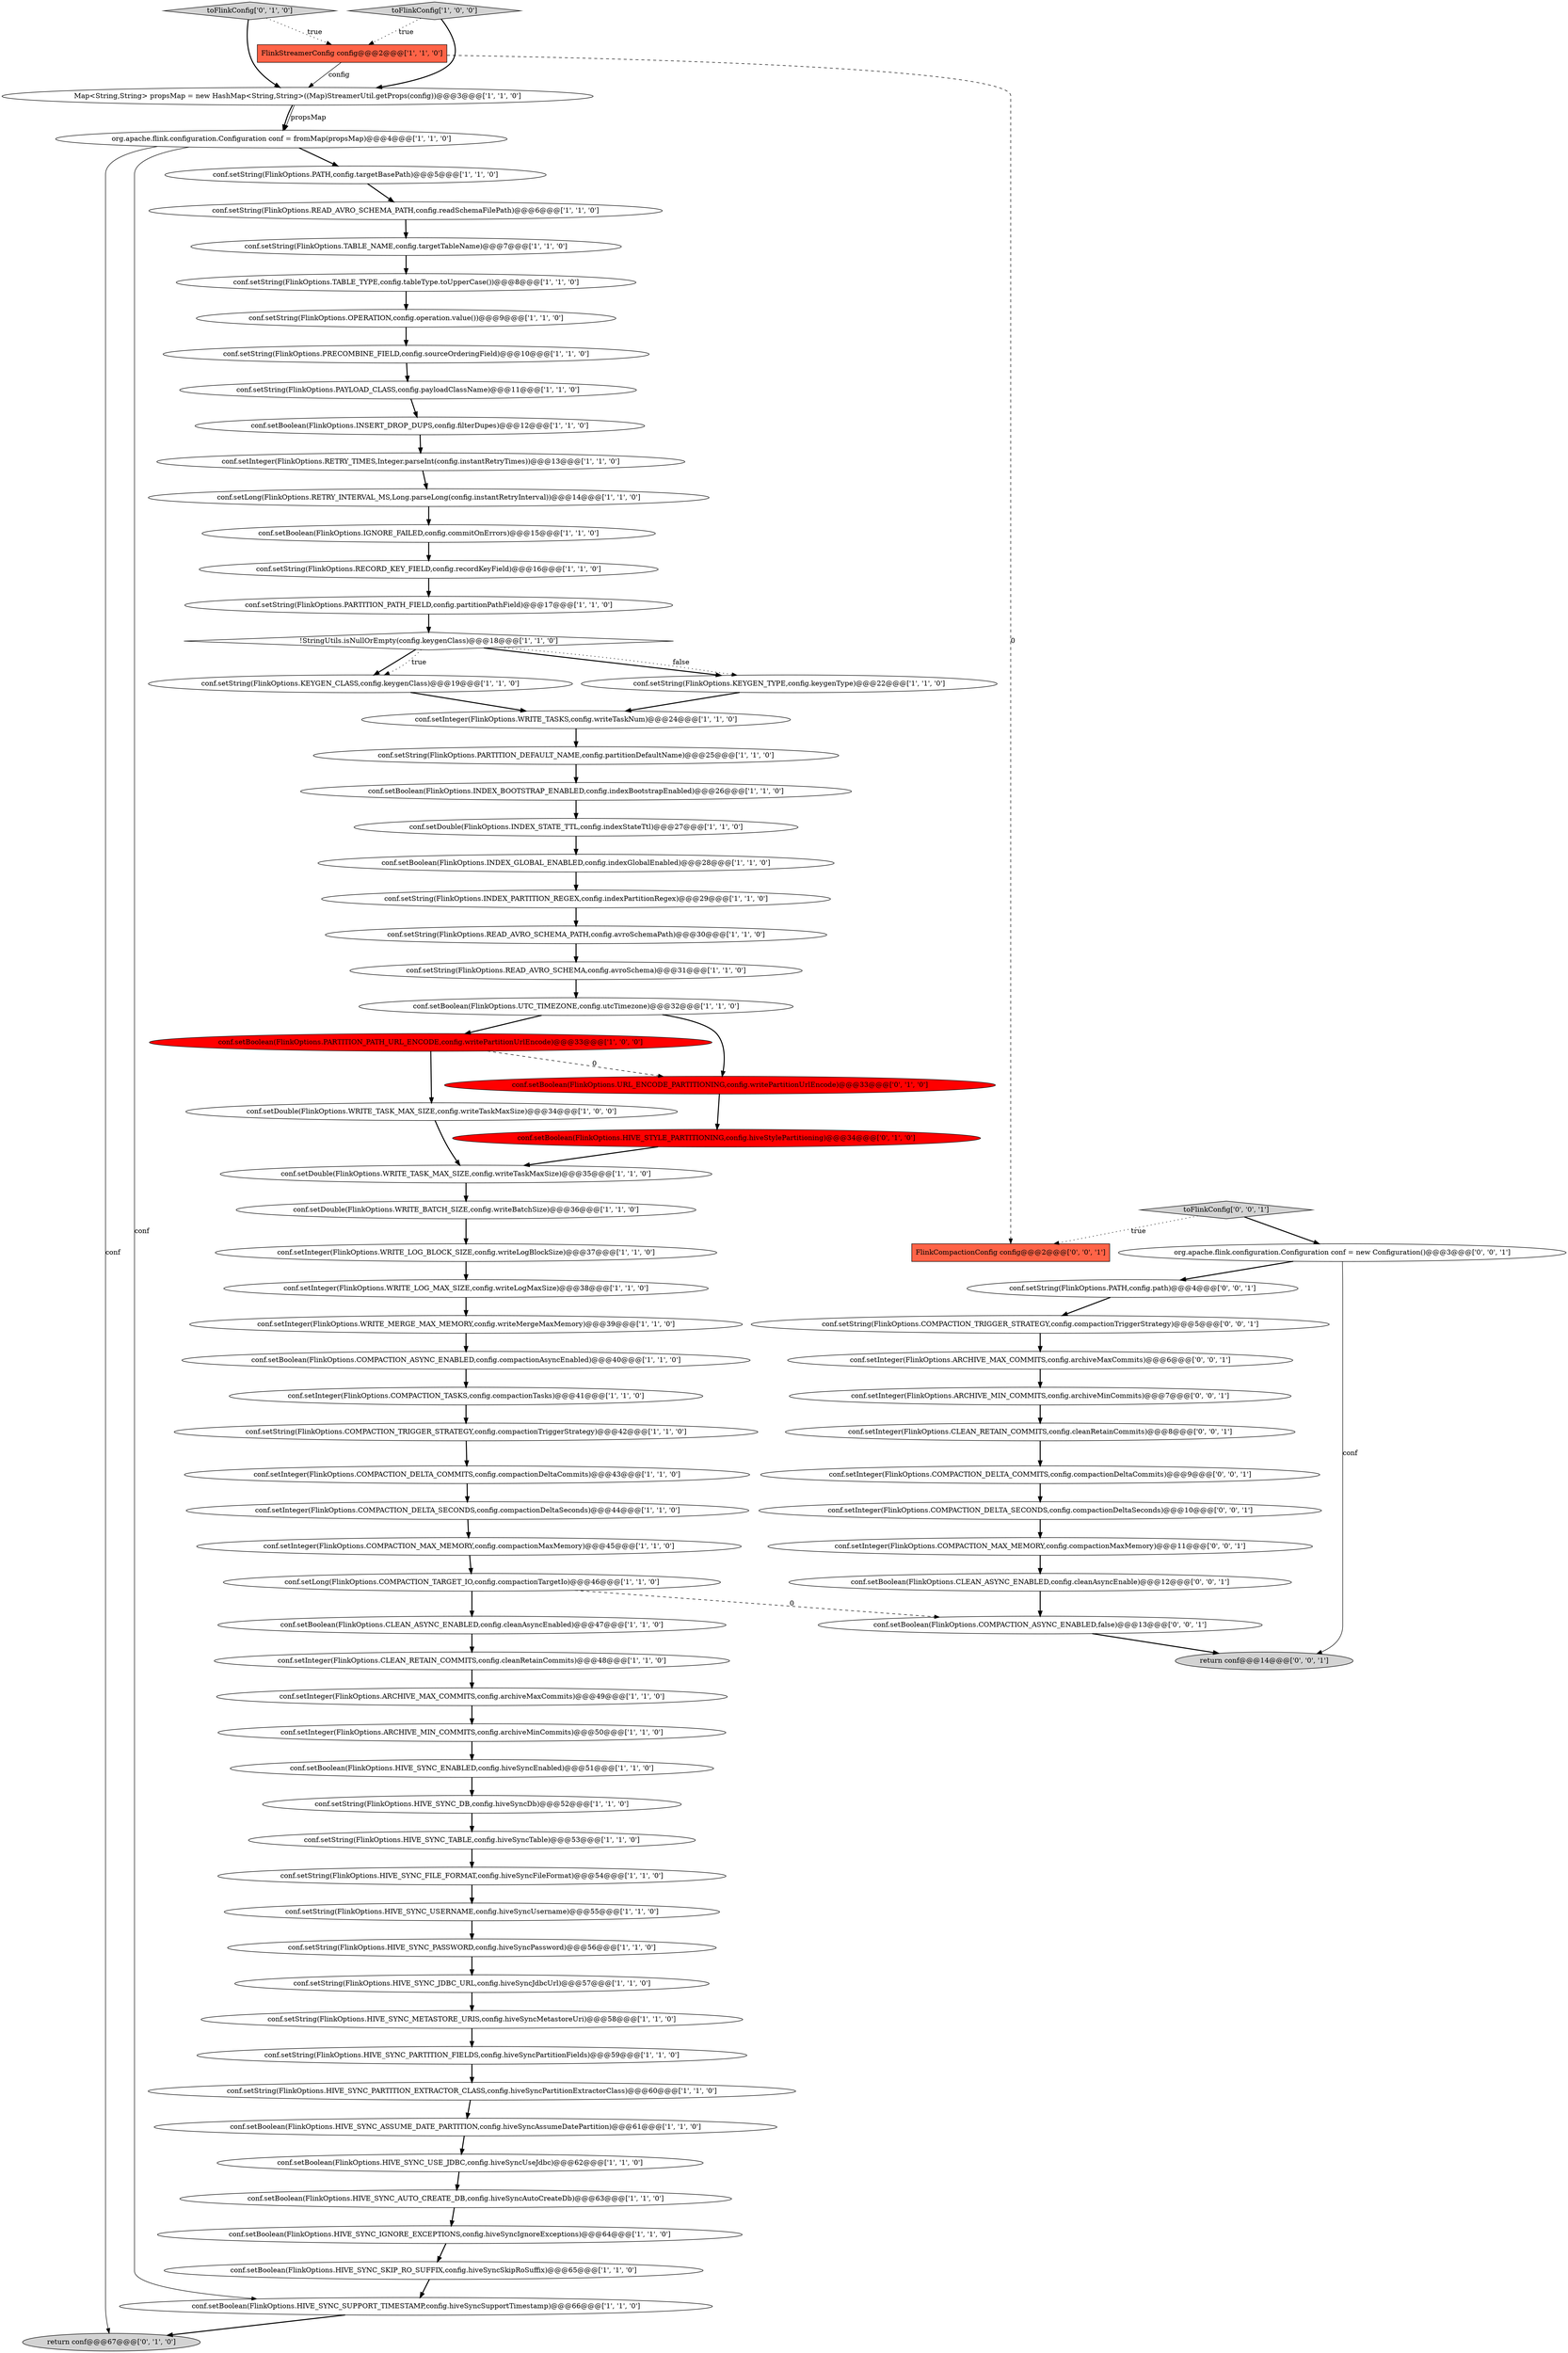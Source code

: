 digraph {
40 [style = filled, label = "conf.setBoolean(FlinkOptions.INDEX_GLOBAL_ENABLED,config.indexGlobalEnabled)@@@28@@@['1', '1', '0']", fillcolor = white, shape = ellipse image = "AAA0AAABBB1BBB"];
37 [style = filled, label = "!StringUtils.isNullOrEmpty(config.keygenClass)@@@18@@@['1', '1', '0']", fillcolor = white, shape = diamond image = "AAA0AAABBB1BBB"];
27 [style = filled, label = "conf.setBoolean(FlinkOptions.HIVE_SYNC_ASSUME_DATE_PARTITION,config.hiveSyncAssumeDatePartition)@@@61@@@['1', '1', '0']", fillcolor = white, shape = ellipse image = "AAA0AAABBB1BBB"];
80 [style = filled, label = "conf.setInteger(FlinkOptions.ARCHIVE_MAX_COMMITS,config.archiveMaxCommits)@@@6@@@['0', '0', '1']", fillcolor = white, shape = ellipse image = "AAA0AAABBB3BBB"];
4 [style = filled, label = "org.apache.flink.configuration.Configuration conf = fromMap(propsMap)@@@4@@@['1', '1', '0']", fillcolor = white, shape = ellipse image = "AAA0AAABBB1BBB"];
5 [style = filled, label = "conf.setString(FlinkOptions.HIVE_SYNC_DB,config.hiveSyncDb)@@@52@@@['1', '1', '0']", fillcolor = white, shape = ellipse image = "AAA0AAABBB1BBB"];
9 [style = filled, label = "conf.setInteger(FlinkOptions.WRITE_LOG_BLOCK_SIZE,config.writeLogBlockSize)@@@37@@@['1', '1', '0']", fillcolor = white, shape = ellipse image = "AAA0AAABBB1BBB"];
35 [style = filled, label = "conf.setBoolean(FlinkOptions.CLEAN_ASYNC_ENABLED,config.cleanAsyncEnabled)@@@47@@@['1', '1', '0']", fillcolor = white, shape = ellipse image = "AAA0AAABBB1BBB"];
56 [style = filled, label = "conf.setInteger(FlinkOptions.COMPACTION_DELTA_SECONDS,config.compactionDeltaSeconds)@@@44@@@['1', '1', '0']", fillcolor = white, shape = ellipse image = "AAA0AAABBB1BBB"];
0 [style = filled, label = "conf.setString(FlinkOptions.KEYGEN_CLASS,config.keygenClass)@@@19@@@['1', '1', '0']", fillcolor = white, shape = ellipse image = "AAA0AAABBB1BBB"];
42 [style = filled, label = "conf.setString(FlinkOptions.HIVE_SYNC_PASSWORD,config.hiveSyncPassword)@@@56@@@['1', '1', '0']", fillcolor = white, shape = ellipse image = "AAA0AAABBB1BBB"];
28 [style = filled, label = "conf.setString(FlinkOptions.READ_AVRO_SCHEMA_PATH,config.avroSchemaPath)@@@30@@@['1', '1', '0']", fillcolor = white, shape = ellipse image = "AAA0AAABBB1BBB"];
52 [style = filled, label = "conf.setBoolean(FlinkOptions.HIVE_SYNC_SUPPORT_TIMESTAMP,config.hiveSyncSupportTimestamp)@@@66@@@['1', '1', '0']", fillcolor = white, shape = ellipse image = "AAA0AAABBB1BBB"];
64 [style = filled, label = "toFlinkConfig['0', '1', '0']", fillcolor = lightgray, shape = diamond image = "AAA0AAABBB2BBB"];
46 [style = filled, label = "conf.setLong(FlinkOptions.RETRY_INTERVAL_MS,Long.parseLong(config.instantRetryInterval))@@@14@@@['1', '1', '0']", fillcolor = white, shape = ellipse image = "AAA0AAABBB1BBB"];
59 [style = filled, label = "FlinkStreamerConfig config@@@2@@@['1', '1', '0']", fillcolor = tomato, shape = box image = "AAA0AAABBB1BBB"];
70 [style = filled, label = "conf.setInteger(FlinkOptions.CLEAN_RETAIN_COMMITS,config.cleanRetainCommits)@@@8@@@['0', '0', '1']", fillcolor = white, shape = ellipse image = "AAA0AAABBB3BBB"];
71 [style = filled, label = "FlinkCompactionConfig config@@@2@@@['0', '0', '1']", fillcolor = tomato, shape = box image = "AAA0AAABBB3BBB"];
43 [style = filled, label = "conf.setString(FlinkOptions.OPERATION,config.operation.value())@@@9@@@['1', '1', '0']", fillcolor = white, shape = ellipse image = "AAA0AAABBB1BBB"];
48 [style = filled, label = "conf.setDouble(FlinkOptions.WRITE_BATCH_SIZE,config.writeBatchSize)@@@36@@@['1', '1', '0']", fillcolor = white, shape = ellipse image = "AAA0AAABBB1BBB"];
23 [style = filled, label = "conf.setInteger(FlinkOptions.ARCHIVE_MAX_COMMITS,config.archiveMaxCommits)@@@49@@@['1', '1', '0']", fillcolor = white, shape = ellipse image = "AAA0AAABBB1BBB"];
25 [style = filled, label = "Map<String,String> propsMap = new HashMap<String,String>((Map)StreamerUtil.getProps(config))@@@3@@@['1', '1', '0']", fillcolor = white, shape = ellipse image = "AAA0AAABBB1BBB"];
14 [style = filled, label = "conf.setInteger(FlinkOptions.WRITE_MERGE_MAX_MEMORY,config.writeMergeMaxMemory)@@@39@@@['1', '1', '0']", fillcolor = white, shape = ellipse image = "AAA0AAABBB1BBB"];
47 [style = filled, label = "conf.setString(FlinkOptions.PARTITION_PATH_FIELD,config.partitionPathField)@@@17@@@['1', '1', '0']", fillcolor = white, shape = ellipse image = "AAA0AAABBB1BBB"];
13 [style = filled, label = "conf.setString(FlinkOptions.HIVE_SYNC_PARTITION_FIELDS,config.hiveSyncPartitionFields)@@@59@@@['1', '1', '0']", fillcolor = white, shape = ellipse image = "AAA0AAABBB1BBB"];
19 [style = filled, label = "conf.setString(FlinkOptions.COMPACTION_TRIGGER_STRATEGY,config.compactionTriggerStrategy)@@@42@@@['1', '1', '0']", fillcolor = white, shape = ellipse image = "AAA0AAABBB1BBB"];
54 [style = filled, label = "conf.setInteger(FlinkOptions.ARCHIVE_MIN_COMMITS,config.archiveMinCommits)@@@50@@@['1', '1', '0']", fillcolor = white, shape = ellipse image = "AAA0AAABBB1BBB"];
67 [style = filled, label = "conf.setInteger(FlinkOptions.COMPACTION_DELTA_COMMITS,config.compactionDeltaCommits)@@@9@@@['0', '0', '1']", fillcolor = white, shape = ellipse image = "AAA0AAABBB3BBB"];
26 [style = filled, label = "conf.setBoolean(FlinkOptions.UTC_TIMEZONE,config.utcTimezone)@@@32@@@['1', '1', '0']", fillcolor = white, shape = ellipse image = "AAA0AAABBB1BBB"];
55 [style = filled, label = "conf.setString(FlinkOptions.READ_AVRO_SCHEMA,config.avroSchema)@@@31@@@['1', '1', '0']", fillcolor = white, shape = ellipse image = "AAA0AAABBB1BBB"];
73 [style = filled, label = "conf.setInteger(FlinkOptions.ARCHIVE_MIN_COMMITS,config.archiveMinCommits)@@@7@@@['0', '0', '1']", fillcolor = white, shape = ellipse image = "AAA0AAABBB3BBB"];
74 [style = filled, label = "conf.setBoolean(FlinkOptions.COMPACTION_ASYNC_ENABLED,false)@@@13@@@['0', '0', '1']", fillcolor = white, shape = ellipse image = "AAA0AAABBB3BBB"];
16 [style = filled, label = "conf.setInteger(FlinkOptions.CLEAN_RETAIN_COMMITS,config.cleanRetainCommits)@@@48@@@['1', '1', '0']", fillcolor = white, shape = ellipse image = "AAA0AAABBB1BBB"];
7 [style = filled, label = "toFlinkConfig['1', '0', '0']", fillcolor = lightgray, shape = diamond image = "AAA0AAABBB1BBB"];
6 [style = filled, label = "conf.setString(FlinkOptions.INDEX_PARTITION_REGEX,config.indexPartitionRegex)@@@29@@@['1', '1', '0']", fillcolor = white, shape = ellipse image = "AAA0AAABBB1BBB"];
30 [style = filled, label = "conf.setString(FlinkOptions.PATH,config.targetBasePath)@@@5@@@['1', '1', '0']", fillcolor = white, shape = ellipse image = "AAA0AAABBB1BBB"];
34 [style = filled, label = "conf.setDouble(FlinkOptions.WRITE_TASK_MAX_SIZE,config.writeTaskMaxSize)@@@35@@@['1', '1', '0']", fillcolor = white, shape = ellipse image = "AAA0AAABBB1BBB"];
45 [style = filled, label = "conf.setBoolean(FlinkOptions.HIVE_SYNC_IGNORE_EXCEPTIONS,config.hiveSyncIgnoreExceptions)@@@64@@@['1', '1', '0']", fillcolor = white, shape = ellipse image = "AAA0AAABBB1BBB"];
20 [style = filled, label = "conf.setString(FlinkOptions.PRECOMBINE_FIELD,config.sourceOrderingField)@@@10@@@['1', '1', '0']", fillcolor = white, shape = ellipse image = "AAA0AAABBB1BBB"];
62 [style = filled, label = "conf.setString(FlinkOptions.HIVE_SYNC_METASTORE_URIS,config.hiveSyncMetastoreUri)@@@58@@@['1', '1', '0']", fillcolor = white, shape = ellipse image = "AAA0AAABBB1BBB"];
38 [style = filled, label = "conf.setString(FlinkOptions.PARTITION_DEFAULT_NAME,config.partitionDefaultName)@@@25@@@['1', '1', '0']", fillcolor = white, shape = ellipse image = "AAA0AAABBB1BBB"];
1 [style = filled, label = "conf.setString(FlinkOptions.PAYLOAD_CLASS,config.payloadClassName)@@@11@@@['1', '1', '0']", fillcolor = white, shape = ellipse image = "AAA0AAABBB1BBB"];
68 [style = filled, label = "return conf@@@14@@@['0', '0', '1']", fillcolor = lightgray, shape = ellipse image = "AAA0AAABBB3BBB"];
69 [style = filled, label = "conf.setString(FlinkOptions.PATH,config.path)@@@4@@@['0', '0', '1']", fillcolor = white, shape = ellipse image = "AAA0AAABBB3BBB"];
39 [style = filled, label = "conf.setBoolean(FlinkOptions.PARTITION_PATH_URL_ENCODE,config.writePartitionUrlEncode)@@@33@@@['1', '0', '0']", fillcolor = red, shape = ellipse image = "AAA1AAABBB1BBB"];
51 [style = filled, label = "conf.setString(FlinkOptions.HIVE_SYNC_JDBC_URL,config.hiveSyncJdbcUrl)@@@57@@@['1', '1', '0']", fillcolor = white, shape = ellipse image = "AAA0AAABBB1BBB"];
36 [style = filled, label = "conf.setBoolean(FlinkOptions.HIVE_SYNC_ENABLED,config.hiveSyncEnabled)@@@51@@@['1', '1', '0']", fillcolor = white, shape = ellipse image = "AAA0AAABBB1BBB"];
60 [style = filled, label = "conf.setBoolean(FlinkOptions.INDEX_BOOTSTRAP_ENABLED,config.indexBootstrapEnabled)@@@26@@@['1', '1', '0']", fillcolor = white, shape = ellipse image = "AAA0AAABBB1BBB"];
2 [style = filled, label = "conf.setInteger(FlinkOptions.COMPACTION_DELTA_COMMITS,config.compactionDeltaCommits)@@@43@@@['1', '1', '0']", fillcolor = white, shape = ellipse image = "AAA0AAABBB1BBB"];
15 [style = filled, label = "conf.setBoolean(FlinkOptions.HIVE_SYNC_SKIP_RO_SUFFIX,config.hiveSyncSkipRoSuffix)@@@65@@@['1', '1', '0']", fillcolor = white, shape = ellipse image = "AAA0AAABBB1BBB"];
17 [style = filled, label = "conf.setDouble(FlinkOptions.WRITE_TASK_MAX_SIZE,config.writeTaskMaxSize)@@@34@@@['1', '0', '0']", fillcolor = white, shape = ellipse image = "AAA0AAABBB1BBB"];
24 [style = filled, label = "conf.setString(FlinkOptions.KEYGEN_TYPE,config.keygenType)@@@22@@@['1', '1', '0']", fillcolor = white, shape = ellipse image = "AAA0AAABBB1BBB"];
44 [style = filled, label = "conf.setInteger(FlinkOptions.RETRY_TIMES,Integer.parseInt(config.instantRetryTimes))@@@13@@@['1', '1', '0']", fillcolor = white, shape = ellipse image = "AAA0AAABBB1BBB"];
75 [style = filled, label = "conf.setString(FlinkOptions.COMPACTION_TRIGGER_STRATEGY,config.compactionTriggerStrategy)@@@5@@@['0', '0', '1']", fillcolor = white, shape = ellipse image = "AAA0AAABBB3BBB"];
72 [style = filled, label = "conf.setInteger(FlinkOptions.COMPACTION_DELTA_SECONDS,config.compactionDeltaSeconds)@@@10@@@['0', '0', '1']", fillcolor = white, shape = ellipse image = "AAA0AAABBB3BBB"];
3 [style = filled, label = "conf.setString(FlinkOptions.READ_AVRO_SCHEMA_PATH,config.readSchemaFilePath)@@@6@@@['1', '1', '0']", fillcolor = white, shape = ellipse image = "AAA0AAABBB1BBB"];
21 [style = filled, label = "conf.setString(FlinkOptions.HIVE_SYNC_TABLE,config.hiveSyncTable)@@@53@@@['1', '1', '0']", fillcolor = white, shape = ellipse image = "AAA0AAABBB1BBB"];
31 [style = filled, label = "conf.setString(FlinkOptions.TABLE_NAME,config.targetTableName)@@@7@@@['1', '1', '0']", fillcolor = white, shape = ellipse image = "AAA0AAABBB1BBB"];
29 [style = filled, label = "conf.setString(FlinkOptions.HIVE_SYNC_PARTITION_EXTRACTOR_CLASS,config.hiveSyncPartitionExtractorClass)@@@60@@@['1', '1', '0']", fillcolor = white, shape = ellipse image = "AAA0AAABBB1BBB"];
11 [style = filled, label = "conf.setBoolean(FlinkOptions.HIVE_SYNC_AUTO_CREATE_DB,config.hiveSyncAutoCreateDb)@@@63@@@['1', '1', '0']", fillcolor = white, shape = ellipse image = "AAA0AAABBB1BBB"];
50 [style = filled, label = "conf.setDouble(FlinkOptions.INDEX_STATE_TTL,config.indexStateTtl)@@@27@@@['1', '1', '0']", fillcolor = white, shape = ellipse image = "AAA0AAABBB1BBB"];
53 [style = filled, label = "conf.setBoolean(FlinkOptions.IGNORE_FAILED,config.commitOnErrors)@@@15@@@['1', '1', '0']", fillcolor = white, shape = ellipse image = "AAA0AAABBB1BBB"];
65 [style = filled, label = "return conf@@@67@@@['0', '1', '0']", fillcolor = lightgray, shape = ellipse image = "AAA0AAABBB2BBB"];
79 [style = filled, label = "org.apache.flink.configuration.Configuration conf = new Configuration()@@@3@@@['0', '0', '1']", fillcolor = white, shape = ellipse image = "AAA0AAABBB3BBB"];
33 [style = filled, label = "conf.setBoolean(FlinkOptions.INSERT_DROP_DUPS,config.filterDupes)@@@12@@@['1', '1', '0']", fillcolor = white, shape = ellipse image = "AAA0AAABBB1BBB"];
18 [style = filled, label = "conf.setInteger(FlinkOptions.WRITE_LOG_MAX_SIZE,config.writeLogMaxSize)@@@38@@@['1', '1', '0']", fillcolor = white, shape = ellipse image = "AAA0AAABBB1BBB"];
8 [style = filled, label = "conf.setString(FlinkOptions.HIVE_SYNC_USERNAME,config.hiveSyncUsername)@@@55@@@['1', '1', '0']", fillcolor = white, shape = ellipse image = "AAA0AAABBB1BBB"];
41 [style = filled, label = "conf.setString(FlinkOptions.TABLE_TYPE,config.tableType.toUpperCase())@@@8@@@['1', '1', '0']", fillcolor = white, shape = ellipse image = "AAA0AAABBB1BBB"];
77 [style = filled, label = "conf.setInteger(FlinkOptions.COMPACTION_MAX_MEMORY,config.compactionMaxMemory)@@@11@@@['0', '0', '1']", fillcolor = white, shape = ellipse image = "AAA0AAABBB3BBB"];
66 [style = filled, label = "conf.setBoolean(FlinkOptions.URL_ENCODE_PARTITIONING,config.writePartitionUrlEncode)@@@33@@@['0', '1', '0']", fillcolor = red, shape = ellipse image = "AAA1AAABBB2BBB"];
63 [style = filled, label = "conf.setBoolean(FlinkOptions.HIVE_STYLE_PARTITIONING,config.hiveStylePartitioning)@@@34@@@['0', '1', '0']", fillcolor = red, shape = ellipse image = "AAA1AAABBB2BBB"];
78 [style = filled, label = "conf.setBoolean(FlinkOptions.CLEAN_ASYNC_ENABLED,config.cleanAsyncEnable)@@@12@@@['0', '0', '1']", fillcolor = white, shape = ellipse image = "AAA0AAABBB3BBB"];
49 [style = filled, label = "conf.setInteger(FlinkOptions.WRITE_TASKS,config.writeTaskNum)@@@24@@@['1', '1', '0']", fillcolor = white, shape = ellipse image = "AAA0AAABBB1BBB"];
58 [style = filled, label = "conf.setString(FlinkOptions.HIVE_SYNC_FILE_FORMAT,config.hiveSyncFileFormat)@@@54@@@['1', '1', '0']", fillcolor = white, shape = ellipse image = "AAA0AAABBB1BBB"];
22 [style = filled, label = "conf.setInteger(FlinkOptions.COMPACTION_MAX_MEMORY,config.compactionMaxMemory)@@@45@@@['1', '1', '0']", fillcolor = white, shape = ellipse image = "AAA0AAABBB1BBB"];
76 [style = filled, label = "toFlinkConfig['0', '0', '1']", fillcolor = lightgray, shape = diamond image = "AAA0AAABBB3BBB"];
57 [style = filled, label = "conf.setBoolean(FlinkOptions.COMPACTION_ASYNC_ENABLED,config.compactionAsyncEnabled)@@@40@@@['1', '1', '0']", fillcolor = white, shape = ellipse image = "AAA0AAABBB1BBB"];
61 [style = filled, label = "conf.setLong(FlinkOptions.COMPACTION_TARGET_IO,config.compactionTargetIo)@@@46@@@['1', '1', '0']", fillcolor = white, shape = ellipse image = "AAA0AAABBB1BBB"];
10 [style = filled, label = "conf.setBoolean(FlinkOptions.HIVE_SYNC_USE_JDBC,config.hiveSyncUseJdbc)@@@62@@@['1', '1', '0']", fillcolor = white, shape = ellipse image = "AAA0AAABBB1BBB"];
32 [style = filled, label = "conf.setString(FlinkOptions.RECORD_KEY_FIELD,config.recordKeyField)@@@16@@@['1', '1', '0']", fillcolor = white, shape = ellipse image = "AAA0AAABBB1BBB"];
12 [style = filled, label = "conf.setInteger(FlinkOptions.COMPACTION_TASKS,config.compactionTasks)@@@41@@@['1', '1', '0']", fillcolor = white, shape = ellipse image = "AAA0AAABBB1BBB"];
37->0 [style = bold, label=""];
62->13 [style = bold, label=""];
70->67 [style = bold, label=""];
40->6 [style = bold, label=""];
21->58 [style = bold, label=""];
63->34 [style = bold, label=""];
60->50 [style = bold, label=""];
47->37 [style = bold, label=""];
44->46 [style = bold, label=""];
1->33 [style = bold, label=""];
24->49 [style = bold, label=""];
15->52 [style = bold, label=""];
53->32 [style = bold, label=""];
39->66 [style = dashed, label="0"];
33->44 [style = bold, label=""];
26->66 [style = bold, label=""];
28->55 [style = bold, label=""];
10->11 [style = bold, label=""];
66->63 [style = bold, label=""];
79->69 [style = bold, label=""];
34->48 [style = bold, label=""];
4->52 [style = solid, label="conf"];
72->77 [style = bold, label=""];
52->65 [style = bold, label=""];
49->38 [style = bold, label=""];
55->26 [style = bold, label=""];
19->2 [style = bold, label=""];
77->78 [style = bold, label=""];
4->65 [style = solid, label="conf"];
5->21 [style = bold, label=""];
29->27 [style = bold, label=""];
17->34 [style = bold, label=""];
76->71 [style = dotted, label="true"];
64->25 [style = bold, label=""];
79->68 [style = solid, label="conf"];
61->74 [style = dashed, label="0"];
57->12 [style = bold, label=""];
14->57 [style = bold, label=""];
22->61 [style = bold, label=""];
31->41 [style = bold, label=""];
41->43 [style = bold, label=""];
7->59 [style = dotted, label="true"];
23->54 [style = bold, label=""];
37->24 [style = bold, label=""];
78->74 [style = bold, label=""];
51->62 [style = bold, label=""];
45->15 [style = bold, label=""];
58->8 [style = bold, label=""];
43->20 [style = bold, label=""];
69->75 [style = bold, label=""];
16->23 [style = bold, label=""];
20->1 [style = bold, label=""];
73->70 [style = bold, label=""];
67->72 [style = bold, label=""];
42->51 [style = bold, label=""];
9->18 [style = bold, label=""];
59->71 [style = dashed, label="0"];
54->36 [style = bold, label=""];
0->49 [style = bold, label=""];
30->3 [style = bold, label=""];
39->17 [style = bold, label=""];
37->0 [style = dotted, label="true"];
27->10 [style = bold, label=""];
74->68 [style = bold, label=""];
36->5 [style = bold, label=""];
37->24 [style = dotted, label="false"];
61->35 [style = bold, label=""];
75->80 [style = bold, label=""];
35->16 [style = bold, label=""];
3->31 [style = bold, label=""];
46->53 [style = bold, label=""];
11->45 [style = bold, label=""];
25->4 [style = bold, label=""];
48->9 [style = bold, label=""];
25->4 [style = solid, label="propsMap"];
38->60 [style = bold, label=""];
80->73 [style = bold, label=""];
26->39 [style = bold, label=""];
13->29 [style = bold, label=""];
8->42 [style = bold, label=""];
59->25 [style = solid, label="config"];
4->30 [style = bold, label=""];
32->47 [style = bold, label=""];
64->59 [style = dotted, label="true"];
50->40 [style = bold, label=""];
56->22 [style = bold, label=""];
7->25 [style = bold, label=""];
76->79 [style = bold, label=""];
12->19 [style = bold, label=""];
2->56 [style = bold, label=""];
18->14 [style = bold, label=""];
6->28 [style = bold, label=""];
}

